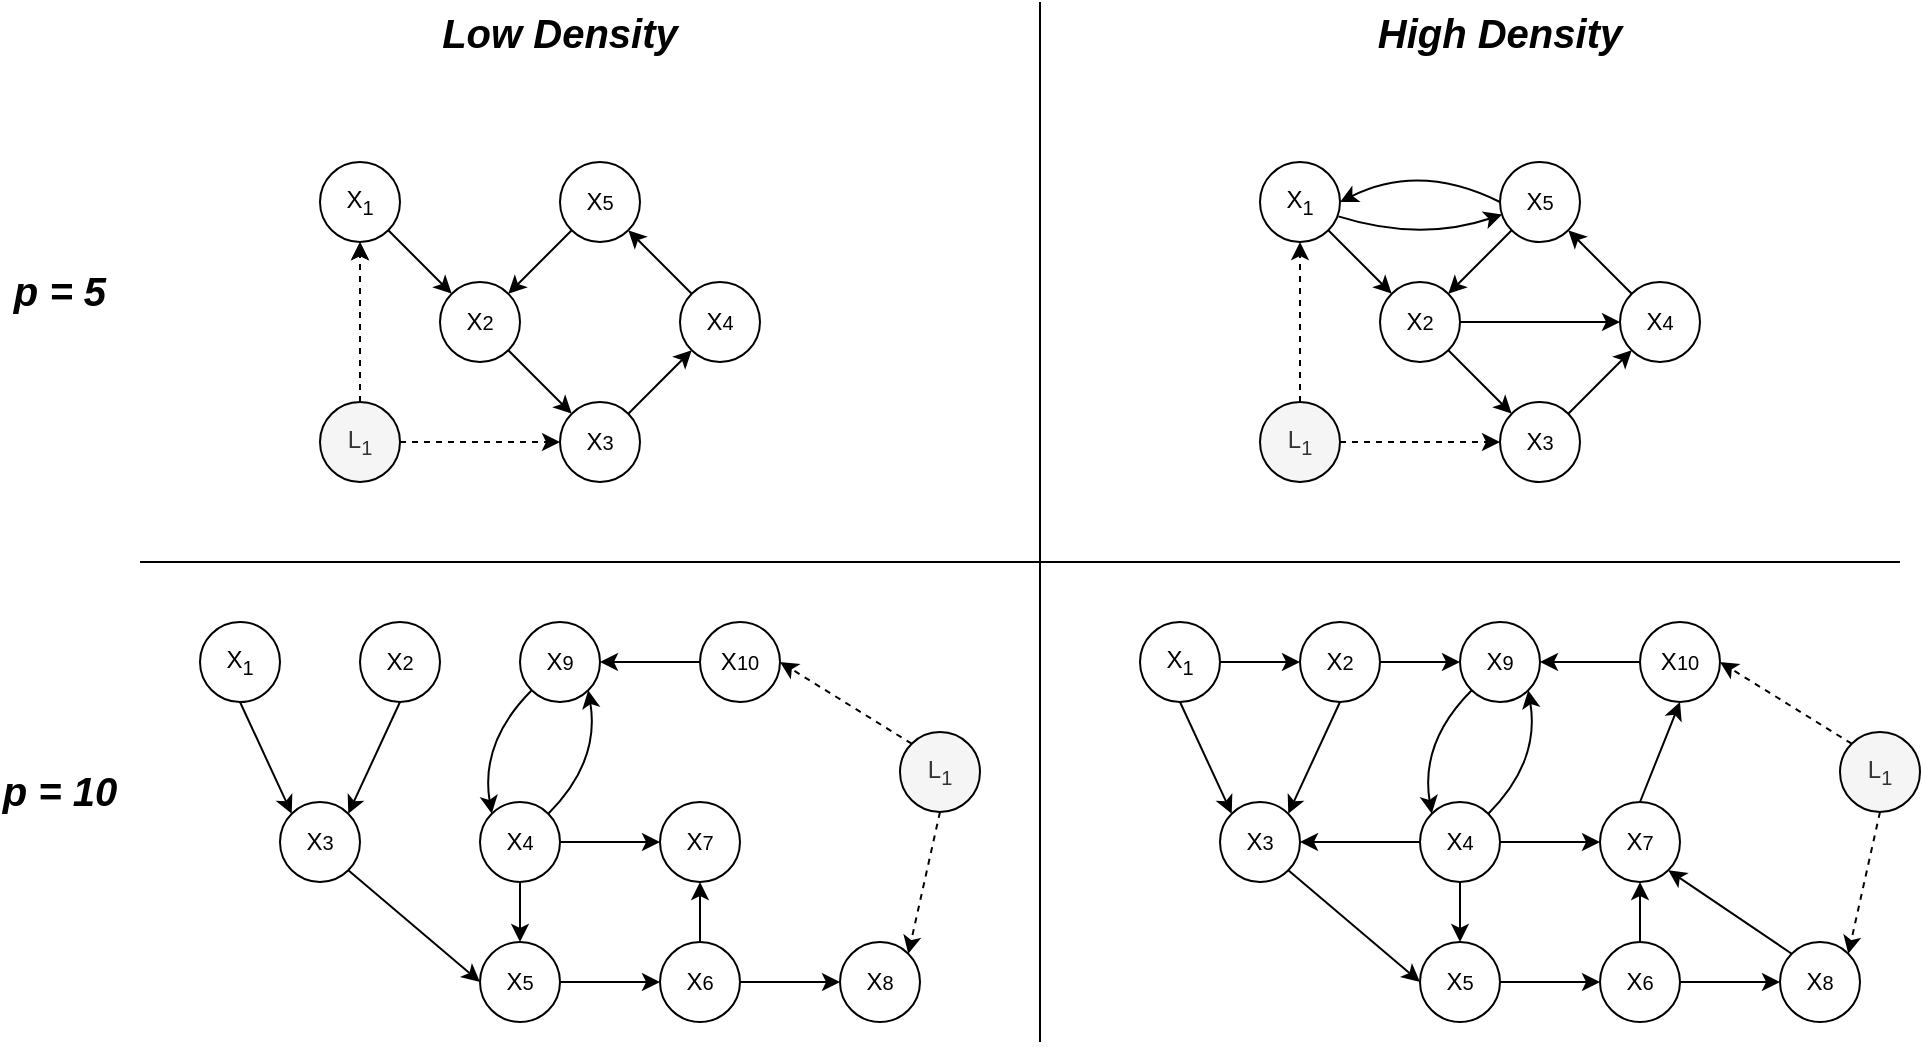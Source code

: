 <mxfile version="20.4.0" type="device"><diagram id="3B03XYDXIa48sdE2aLpk" name="Page-1"><mxGraphModel dx="1236" dy="948" grid="1" gridSize="10" guides="1" tooltips="1" connect="1" arrows="1" fold="1" page="1" pageScale="1" pageWidth="1100" pageHeight="850" math="0" shadow="0"><root><mxCell id="0"/><mxCell id="1" parent="0"/><mxCell id="6QsdKY24M87R4aIewTtU-81" value="" style="group" parent="1" vertex="1" connectable="0"><mxGeometry x="760" y="160" width="220" height="160" as="geometry"/></mxCell><mxCell id="6QsdKY24M87R4aIewTtU-19" value="X&lt;sub&gt;1&lt;/sub&gt;" style="ellipse;whiteSpace=wrap;html=1;aspect=fixed;" parent="6QsdKY24M87R4aIewTtU-81" vertex="1"><mxGeometry width="40" height="40" as="geometry"/></mxCell><mxCell id="6QsdKY24M87R4aIewTtU-20" value="X&lt;span style=&quot;font-size: 10px;&quot;&gt;5&lt;/span&gt;" style="ellipse;whiteSpace=wrap;html=1;aspect=fixed;" parent="6QsdKY24M87R4aIewTtU-81" vertex="1"><mxGeometry x="120" width="40" height="40" as="geometry"/></mxCell><mxCell id="6QsdKY24M87R4aIewTtU-21" value="X&lt;span style=&quot;font-size: 10px;&quot;&gt;2&lt;/span&gt;" style="ellipse;whiteSpace=wrap;html=1;aspect=fixed;" parent="6QsdKY24M87R4aIewTtU-81" vertex="1"><mxGeometry x="60" y="60" width="40" height="40" as="geometry"/></mxCell><mxCell id="6QsdKY24M87R4aIewTtU-22" value="X&lt;span style=&quot;font-size: 10px;&quot;&gt;4&lt;/span&gt;" style="ellipse;whiteSpace=wrap;html=1;aspect=fixed;" parent="6QsdKY24M87R4aIewTtU-81" vertex="1"><mxGeometry x="180" y="60" width="40" height="40" as="geometry"/></mxCell><mxCell id="6QsdKY24M87R4aIewTtU-23" value="X&lt;span style=&quot;font-size: 10px;&quot;&gt;3&lt;/span&gt;" style="ellipse;whiteSpace=wrap;html=1;aspect=fixed;" parent="6QsdKY24M87R4aIewTtU-81" vertex="1"><mxGeometry x="120" y="120" width="40" height="40" as="geometry"/></mxCell><mxCell id="6QsdKY24M87R4aIewTtU-24" value="" style="endArrow=classic;html=1;rounded=0;entryX=0;entryY=0;entryDx=0;entryDy=0;exitX=1;exitY=1;exitDx=0;exitDy=0;" parent="6QsdKY24M87R4aIewTtU-81" source="6QsdKY24M87R4aIewTtU-19" target="6QsdKY24M87R4aIewTtU-21" edge="1"><mxGeometry width="50" height="50" relative="1" as="geometry"><mxPoint x="80" y="40" as="sourcePoint"/><mxPoint x="130" y="-10" as="targetPoint"/></mxGeometry></mxCell><mxCell id="6QsdKY24M87R4aIewTtU-25" value="" style="endArrow=classic;html=1;rounded=0;exitX=1;exitY=0;exitDx=0;exitDy=0;entryX=0;entryY=1;entryDx=0;entryDy=0;" parent="6QsdKY24M87R4aIewTtU-81" source="6QsdKY24M87R4aIewTtU-23" target="6QsdKY24M87R4aIewTtU-22" edge="1"><mxGeometry width="50" height="50" relative="1" as="geometry"><mxPoint x="220" y="160" as="sourcePoint"/><mxPoint x="270" y="110" as="targetPoint"/></mxGeometry></mxCell><mxCell id="6QsdKY24M87R4aIewTtU-26" value="" style="endArrow=classic;html=1;rounded=0;exitX=1;exitY=1;exitDx=0;exitDy=0;" parent="6QsdKY24M87R4aIewTtU-81" source="6QsdKY24M87R4aIewTtU-21" target="6QsdKY24M87R4aIewTtU-23" edge="1"><mxGeometry width="50" height="50" relative="1" as="geometry"><mxPoint x="140" y="120" as="sourcePoint"/><mxPoint x="270" y="110" as="targetPoint"/></mxGeometry></mxCell><mxCell id="6QsdKY24M87R4aIewTtU-27" value="" style="endArrow=classic;html=1;rounded=0;exitX=0;exitY=0;exitDx=0;exitDy=0;entryX=1;entryY=1;entryDx=0;entryDy=0;" parent="6QsdKY24M87R4aIewTtU-81" source="6QsdKY24M87R4aIewTtU-22" target="6QsdKY24M87R4aIewTtU-20" edge="1"><mxGeometry width="50" height="50" relative="1" as="geometry"><mxPoint x="230" y="160" as="sourcePoint"/><mxPoint x="280" y="110" as="targetPoint"/></mxGeometry></mxCell><mxCell id="6QsdKY24M87R4aIewTtU-28" value="" style="endArrow=classic;html=1;rounded=0;exitX=0;exitY=1;exitDx=0;exitDy=0;entryX=1;entryY=0;entryDx=0;entryDy=0;" parent="6QsdKY24M87R4aIewTtU-81" source="6QsdKY24M87R4aIewTtU-20" target="6QsdKY24M87R4aIewTtU-21" edge="1"><mxGeometry width="50" height="50" relative="1" as="geometry"><mxPoint x="230" y="160" as="sourcePoint"/><mxPoint x="280" y="110" as="targetPoint"/></mxGeometry></mxCell><mxCell id="6QsdKY24M87R4aIewTtU-31" value="" style="endArrow=classic;html=1;exitX=0.979;exitY=0.68;exitDx=0;exitDy=0;entryX=0.026;entryY=0.656;entryDx=0;entryDy=0;curved=1;entryPerimeter=0;exitPerimeter=0;" parent="6QsdKY24M87R4aIewTtU-81" source="6QsdKY24M87R4aIewTtU-19" target="6QsdKY24M87R4aIewTtU-20" edge="1"><mxGeometry width="50" height="50" relative="1" as="geometry"><mxPoint x="34.142" y="24.14" as="sourcePoint"/><mxPoint x="125.858" y="24.14" as="targetPoint"/><Array as="points"><mxPoint x="80" y="39.998"/></Array></mxGeometry></mxCell><mxCell id="6QsdKY24M87R4aIewTtU-29" value="" style="endArrow=classic;html=1;exitX=0;exitY=0.5;exitDx=0;exitDy=0;entryX=1;entryY=0.5;entryDx=0;entryDy=0;curved=1;" parent="6QsdKY24M87R4aIewTtU-81" source="6QsdKY24M87R4aIewTtU-20" target="6QsdKY24M87R4aIewTtU-19" edge="1"><mxGeometry width="50" height="50" relative="1" as="geometry"><mxPoint x="-90" y="160" as="sourcePoint"/><mxPoint x="-40" y="110" as="targetPoint"/><Array as="points"><mxPoint x="80"/></Array></mxGeometry></mxCell><mxCell id="6QsdKY24M87R4aIewTtU-30" value="" style="endArrow=classic;html=1;rounded=0;entryX=0;entryY=0.5;entryDx=0;entryDy=0;exitX=1;exitY=0.5;exitDx=0;exitDy=0;" parent="6QsdKY24M87R4aIewTtU-81" source="6QsdKY24M87R4aIewTtU-21" target="6QsdKY24M87R4aIewTtU-22" edge="1"><mxGeometry width="50" height="50" relative="1" as="geometry"><mxPoint x="-90" y="160" as="sourcePoint"/><mxPoint x="-40" y="110" as="targetPoint"/></mxGeometry></mxCell><mxCell id="Hi0AFHYVOZVSWomvG_Fi-6" value="L&lt;sub&gt;1&lt;/sub&gt;" style="ellipse;whiteSpace=wrap;html=1;aspect=fixed;fillColor=#f5f5f5;fontColor=#333333;strokeColor=#000000;" vertex="1" parent="6QsdKY24M87R4aIewTtU-81"><mxGeometry y="120" width="40" height="40" as="geometry"/></mxCell><mxCell id="Hi0AFHYVOZVSWomvG_Fi-7" value="" style="endArrow=classic;html=1;rounded=0;exitX=0.5;exitY=0;exitDx=0;exitDy=0;strokeColor=#000000;dashed=1;" edge="1" parent="6QsdKY24M87R4aIewTtU-81" source="Hi0AFHYVOZVSWomvG_Fi-6"><mxGeometry width="50" height="50" relative="1" as="geometry"><mxPoint x="370" y="280" as="sourcePoint"/><mxPoint x="20" y="40" as="targetPoint"/></mxGeometry></mxCell><mxCell id="Hi0AFHYVOZVSWomvG_Fi-8" value="" style="endArrow=classic;html=1;rounded=0;exitX=1;exitY=0.5;exitDx=0;exitDy=0;strokeColor=#000000;dashed=1;" edge="1" parent="6QsdKY24M87R4aIewTtU-81" source="Hi0AFHYVOZVSWomvG_Fi-6"><mxGeometry width="50" height="50" relative="1" as="geometry"><mxPoint x="30" y="130" as="sourcePoint"/><mxPoint x="120" y="140" as="targetPoint"/></mxGeometry></mxCell><mxCell id="6QsdKY24M87R4aIewTtU-82" value="" style="group" parent="1" vertex="1" connectable="0"><mxGeometry x="700" y="390" width="360" height="200" as="geometry"/></mxCell><mxCell id="6QsdKY24M87R4aIewTtU-55" value="X&lt;sub&gt;1&lt;/sub&gt;" style="ellipse;whiteSpace=wrap;html=1;aspect=fixed;" parent="6QsdKY24M87R4aIewTtU-82" vertex="1"><mxGeometry width="40" height="40" as="geometry"/></mxCell><mxCell id="6QsdKY24M87R4aIewTtU-56" value="X&lt;span style=&quot;font-size: 10px;&quot;&gt;2&lt;/span&gt;" style="ellipse;whiteSpace=wrap;html=1;aspect=fixed;" parent="6QsdKY24M87R4aIewTtU-82" vertex="1"><mxGeometry x="80" width="40" height="40" as="geometry"/></mxCell><mxCell id="6QsdKY24M87R4aIewTtU-78" style="edgeStyle=orthogonalEdgeStyle;curved=1;orthogonalLoop=1;jettySize=auto;html=1;exitX=1;exitY=0.5;exitDx=0;exitDy=0;entryX=0;entryY=0.5;entryDx=0;entryDy=0;" parent="6QsdKY24M87R4aIewTtU-82" source="6QsdKY24M87R4aIewTtU-55" target="6QsdKY24M87R4aIewTtU-56" edge="1"><mxGeometry relative="1" as="geometry"/></mxCell><mxCell id="6QsdKY24M87R4aIewTtU-57" value="X&lt;span style=&quot;font-size: 10px;&quot;&gt;3&lt;/span&gt;" style="ellipse;whiteSpace=wrap;html=1;aspect=fixed;" parent="6QsdKY24M87R4aIewTtU-82" vertex="1"><mxGeometry x="40" y="90" width="40" height="40" as="geometry"/></mxCell><mxCell id="6QsdKY24M87R4aIewTtU-59" value="X&lt;span style=&quot;font-size: 10px;&quot;&gt;5&lt;/span&gt;" style="ellipse;whiteSpace=wrap;html=1;aspect=fixed;" parent="6QsdKY24M87R4aIewTtU-82" vertex="1"><mxGeometry x="140" y="160" width="40" height="40" as="geometry"/></mxCell><mxCell id="6QsdKY24M87R4aIewTtU-60" style="edgeStyle=orthogonalEdgeStyle;rounded=0;orthogonalLoop=1;jettySize=auto;html=1;exitX=0.5;exitY=1;exitDx=0;exitDy=0;entryX=0.5;entryY=0;entryDx=0;entryDy=0;" parent="6QsdKY24M87R4aIewTtU-82" source="6QsdKY24M87R4aIewTtU-61" target="6QsdKY24M87R4aIewTtU-59" edge="1"><mxGeometry relative="1" as="geometry"/></mxCell><mxCell id="6QsdKY24M87R4aIewTtU-79" style="edgeStyle=orthogonalEdgeStyle;curved=1;orthogonalLoop=1;jettySize=auto;html=1;exitX=0;exitY=0.5;exitDx=0;exitDy=0;entryX=1;entryY=0.5;entryDx=0;entryDy=0;" parent="6QsdKY24M87R4aIewTtU-82" source="6QsdKY24M87R4aIewTtU-61" target="6QsdKY24M87R4aIewTtU-57" edge="1"><mxGeometry relative="1" as="geometry"/></mxCell><mxCell id="6QsdKY24M87R4aIewTtU-61" value="X&lt;span style=&quot;font-size: 10px;&quot;&gt;4&lt;/span&gt;" style="ellipse;whiteSpace=wrap;html=1;aspect=fixed;" parent="6QsdKY24M87R4aIewTtU-82" vertex="1"><mxGeometry x="140" y="90" width="40" height="40" as="geometry"/></mxCell><mxCell id="6QsdKY24M87R4aIewTtU-64" value="X&lt;span style=&quot;font-size: 10px;&quot;&gt;6&lt;/span&gt;" style="ellipse;whiteSpace=wrap;html=1;aspect=fixed;" parent="6QsdKY24M87R4aIewTtU-82" vertex="1"><mxGeometry x="230" y="160" width="40" height="40" as="geometry"/></mxCell><mxCell id="6QsdKY24M87R4aIewTtU-58" style="edgeStyle=orthogonalEdgeStyle;rounded=0;orthogonalLoop=1;jettySize=auto;html=1;exitX=1;exitY=0.5;exitDx=0;exitDy=0;entryX=0;entryY=0.5;entryDx=0;entryDy=0;" parent="6QsdKY24M87R4aIewTtU-82" source="6QsdKY24M87R4aIewTtU-59" target="6QsdKY24M87R4aIewTtU-64" edge="1"><mxGeometry relative="1" as="geometry"/></mxCell><mxCell id="6QsdKY24M87R4aIewTtU-65" value="X&lt;span style=&quot;font-size: 10px;&quot;&gt;7&lt;/span&gt;" style="ellipse;whiteSpace=wrap;html=1;aspect=fixed;" parent="6QsdKY24M87R4aIewTtU-82" vertex="1"><mxGeometry x="230" y="90" width="40" height="40" as="geometry"/></mxCell><mxCell id="6QsdKY24M87R4aIewTtU-66" value="X&lt;span style=&quot;font-size: 10px;&quot;&gt;9&lt;/span&gt;" style="ellipse;whiteSpace=wrap;html=1;aspect=fixed;" parent="6QsdKY24M87R4aIewTtU-82" vertex="1"><mxGeometry x="160" width="40" height="40" as="geometry"/></mxCell><mxCell id="6QsdKY24M87R4aIewTtU-67" style="edgeStyle=orthogonalEdgeStyle;rounded=0;orthogonalLoop=1;jettySize=auto;html=1;exitX=0;exitY=0.5;exitDx=0;exitDy=0;entryX=1;entryY=0.5;entryDx=0;entryDy=0;" parent="6QsdKY24M87R4aIewTtU-82" source="6QsdKY24M87R4aIewTtU-68" target="6QsdKY24M87R4aIewTtU-66" edge="1"><mxGeometry relative="1" as="geometry"/></mxCell><mxCell id="6QsdKY24M87R4aIewTtU-68" value="X&lt;span style=&quot;font-size: 10px;&quot;&gt;10&lt;/span&gt;" style="ellipse;whiteSpace=wrap;html=1;aspect=fixed;" parent="6QsdKY24M87R4aIewTtU-82" vertex="1"><mxGeometry x="250" width="40" height="40" as="geometry"/></mxCell><mxCell id="6QsdKY24M87R4aIewTtU-69" value="X&lt;span style=&quot;font-size: 10px;&quot;&gt;8&lt;/span&gt;" style="ellipse;whiteSpace=wrap;html=1;aspect=fixed;" parent="6QsdKY24M87R4aIewTtU-82" vertex="1"><mxGeometry x="320" y="160" width="40" height="40" as="geometry"/></mxCell><mxCell id="6QsdKY24M87R4aIewTtU-70" value="" style="endArrow=classic;html=1;rounded=0;exitX=0.5;exitY=1;exitDx=0;exitDy=0;entryX=0;entryY=0;entryDx=0;entryDy=0;" parent="6QsdKY24M87R4aIewTtU-82" source="6QsdKY24M87R4aIewTtU-55" target="6QsdKY24M87R4aIewTtU-57" edge="1"><mxGeometry width="50" height="50" relative="1" as="geometry"><mxPoint x="260" y="30" as="sourcePoint"/><mxPoint x="310" y="-20" as="targetPoint"/></mxGeometry></mxCell><mxCell id="6QsdKY24M87R4aIewTtU-62" style="edgeStyle=orthogonalEdgeStyle;rounded=0;orthogonalLoop=1;jettySize=auto;html=1;exitX=0.5;exitY=0;exitDx=0;exitDy=0;entryX=0.5;entryY=1;entryDx=0;entryDy=0;" parent="6QsdKY24M87R4aIewTtU-82" source="6QsdKY24M87R4aIewTtU-64" target="6QsdKY24M87R4aIewTtU-65" edge="1"><mxGeometry relative="1" as="geometry"/></mxCell><mxCell id="6QsdKY24M87R4aIewTtU-71" value="" style="endArrow=classic;html=1;rounded=0;exitX=0.5;exitY=1;exitDx=0;exitDy=0;entryX=1;entryY=0;entryDx=0;entryDy=0;" parent="6QsdKY24M87R4aIewTtU-82" source="6QsdKY24M87R4aIewTtU-56" target="6QsdKY24M87R4aIewTtU-57" edge="1"><mxGeometry width="50" height="50" relative="1" as="geometry"><mxPoint x="260" y="30" as="sourcePoint"/><mxPoint x="310" y="-20" as="targetPoint"/></mxGeometry></mxCell><mxCell id="6QsdKY24M87R4aIewTtU-72" value="" style="endArrow=classic;html=1;rounded=0;exitX=1;exitY=0.5;exitDx=0;exitDy=0;entryX=0;entryY=0.5;entryDx=0;entryDy=0;" parent="6QsdKY24M87R4aIewTtU-82" source="6QsdKY24M87R4aIewTtU-61" target="6QsdKY24M87R4aIewTtU-65" edge="1"><mxGeometry width="50" height="50" relative="1" as="geometry"><mxPoint x="220" y="30" as="sourcePoint"/><mxPoint x="270" y="-20" as="targetPoint"/></mxGeometry></mxCell><mxCell id="6QsdKY24M87R4aIewTtU-73" value="" style="endArrow=classic;html=1;rounded=0;exitX=1;exitY=1;exitDx=0;exitDy=0;entryX=0;entryY=0.5;entryDx=0;entryDy=0;" parent="6QsdKY24M87R4aIewTtU-82" source="6QsdKY24M87R4aIewTtU-57" target="6QsdKY24M87R4aIewTtU-59" edge="1"><mxGeometry width="50" height="50" relative="1" as="geometry"><mxPoint x="220" y="30" as="sourcePoint"/><mxPoint x="270" y="-20" as="targetPoint"/></mxGeometry></mxCell><mxCell id="6QsdKY24M87R4aIewTtU-80" style="edgeStyle=orthogonalEdgeStyle;curved=1;orthogonalLoop=1;jettySize=auto;html=1;entryX=0;entryY=0.5;entryDx=0;entryDy=0;" parent="6QsdKY24M87R4aIewTtU-82" source="6QsdKY24M87R4aIewTtU-56" target="6QsdKY24M87R4aIewTtU-66" edge="1"><mxGeometry relative="1" as="geometry"/></mxCell><mxCell id="6QsdKY24M87R4aIewTtU-74" value="" style="endArrow=classic;html=1;curved=1;exitX=0;exitY=1;exitDx=0;exitDy=0;entryX=0;entryY=0;entryDx=0;entryDy=0;" parent="6QsdKY24M87R4aIewTtU-82" source="6QsdKY24M87R4aIewTtU-66" target="6QsdKY24M87R4aIewTtU-61" edge="1"><mxGeometry width="50" height="50" relative="1" as="geometry"><mxPoint x="220" y="30" as="sourcePoint"/><mxPoint x="270" y="-20" as="targetPoint"/><Array as="points"><mxPoint x="140" y="60"/></Array></mxGeometry></mxCell><mxCell id="6QsdKY24M87R4aIewTtU-75" value="" style="endArrow=classic;html=1;curved=1;exitX=1;exitY=0;exitDx=0;exitDy=0;entryX=1;entryY=1;entryDx=0;entryDy=0;" parent="6QsdKY24M87R4aIewTtU-82" source="6QsdKY24M87R4aIewTtU-61" target="6QsdKY24M87R4aIewTtU-66" edge="1"><mxGeometry width="50" height="50" relative="1" as="geometry"><mxPoint x="220" y="30" as="sourcePoint"/><mxPoint x="270" y="-20" as="targetPoint"/><Array as="points"><mxPoint x="200" y="70"/></Array></mxGeometry></mxCell><mxCell id="6QsdKY24M87R4aIewTtU-76" value="" style="endArrow=classic;html=1;curved=1;exitX=0;exitY=0;exitDx=0;exitDy=0;entryX=1;entryY=1;entryDx=0;entryDy=0;" parent="6QsdKY24M87R4aIewTtU-82" source="6QsdKY24M87R4aIewTtU-69" target="6QsdKY24M87R4aIewTtU-65" edge="1"><mxGeometry width="50" height="50" relative="1" as="geometry"><mxPoint x="-70" y="40" as="sourcePoint"/><mxPoint x="-20" y="-10" as="targetPoint"/></mxGeometry></mxCell><mxCell id="6QsdKY24M87R4aIewTtU-63" style="edgeStyle=orthogonalEdgeStyle;rounded=0;orthogonalLoop=1;jettySize=auto;html=1;exitX=1;exitY=0.5;exitDx=0;exitDy=0;entryX=0;entryY=0.5;entryDx=0;entryDy=0;" parent="6QsdKY24M87R4aIewTtU-82" source="6QsdKY24M87R4aIewTtU-64" target="6QsdKY24M87R4aIewTtU-69" edge="1"><mxGeometry relative="1" as="geometry"/></mxCell><mxCell id="6QsdKY24M87R4aIewTtU-77" value="" style="endArrow=classic;html=1;curved=1;exitX=0.5;exitY=0;exitDx=0;exitDy=0;entryX=0.5;entryY=1;entryDx=0;entryDy=0;" parent="6QsdKY24M87R4aIewTtU-82" source="6QsdKY24M87R4aIewTtU-65" target="6QsdKY24M87R4aIewTtU-68" edge="1"><mxGeometry width="50" height="50" relative="1" as="geometry"><mxPoint x="-70" y="40" as="sourcePoint"/><mxPoint x="-20" y="-10" as="targetPoint"/></mxGeometry></mxCell><mxCell id="6QsdKY24M87R4aIewTtU-83" value="" style="group" parent="1" vertex="1" connectable="0"><mxGeometry x="230" y="390" width="360" height="200" as="geometry"/></mxCell><mxCell id="6QsdKY24M87R4aIewTtU-32" value="X&lt;sub&gt;1&lt;/sub&gt;" style="ellipse;whiteSpace=wrap;html=1;aspect=fixed;" parent="6QsdKY24M87R4aIewTtU-83" vertex="1"><mxGeometry width="40" height="40" as="geometry"/></mxCell><mxCell id="6QsdKY24M87R4aIewTtU-33" value="X&lt;span style=&quot;font-size: 10px;&quot;&gt;2&lt;/span&gt;" style="ellipse;whiteSpace=wrap;html=1;aspect=fixed;" parent="6QsdKY24M87R4aIewTtU-83" vertex="1"><mxGeometry x="80" width="40" height="40" as="geometry"/></mxCell><mxCell id="6QsdKY24M87R4aIewTtU-34" value="X&lt;span style=&quot;font-size: 10px;&quot;&gt;3&lt;/span&gt;" style="ellipse;whiteSpace=wrap;html=1;aspect=fixed;" parent="6QsdKY24M87R4aIewTtU-83" vertex="1"><mxGeometry x="40" y="90" width="40" height="40" as="geometry"/></mxCell><mxCell id="6QsdKY24M87R4aIewTtU-35" value="X&lt;span style=&quot;font-size: 10px;&quot;&gt;5&lt;/span&gt;" style="ellipse;whiteSpace=wrap;html=1;aspect=fixed;" parent="6QsdKY24M87R4aIewTtU-83" vertex="1"><mxGeometry x="140" y="160" width="40" height="40" as="geometry"/></mxCell><mxCell id="6QsdKY24M87R4aIewTtU-46" style="edgeStyle=orthogonalEdgeStyle;rounded=0;orthogonalLoop=1;jettySize=auto;html=1;exitX=0.5;exitY=1;exitDx=0;exitDy=0;entryX=0.5;entryY=0;entryDx=0;entryDy=0;" parent="6QsdKY24M87R4aIewTtU-83" source="6QsdKY24M87R4aIewTtU-36" target="6QsdKY24M87R4aIewTtU-35" edge="1"><mxGeometry relative="1" as="geometry"/></mxCell><mxCell id="6QsdKY24M87R4aIewTtU-36" value="X&lt;span style=&quot;font-size: 10px;&quot;&gt;4&lt;/span&gt;" style="ellipse;whiteSpace=wrap;html=1;aspect=fixed;" parent="6QsdKY24M87R4aIewTtU-83" vertex="1"><mxGeometry x="140" y="90" width="40" height="40" as="geometry"/></mxCell><mxCell id="6QsdKY24M87R4aIewTtU-37" value="X&lt;span style=&quot;font-size: 10px;&quot;&gt;6&lt;/span&gt;" style="ellipse;whiteSpace=wrap;html=1;aspect=fixed;" parent="6QsdKY24M87R4aIewTtU-83" vertex="1"><mxGeometry x="230" y="160" width="40" height="40" as="geometry"/></mxCell><mxCell id="6QsdKY24M87R4aIewTtU-38" value="X&lt;span style=&quot;font-size: 10px;&quot;&gt;7&lt;/span&gt;" style="ellipse;whiteSpace=wrap;html=1;aspect=fixed;" parent="6QsdKY24M87R4aIewTtU-83" vertex="1"><mxGeometry x="230" y="90" width="40" height="40" as="geometry"/></mxCell><mxCell id="6QsdKY24M87R4aIewTtU-39" value="X&lt;span style=&quot;font-size: 10px;&quot;&gt;9&lt;/span&gt;" style="ellipse;whiteSpace=wrap;html=1;aspect=fixed;" parent="6QsdKY24M87R4aIewTtU-83" vertex="1"><mxGeometry x="160" width="40" height="40" as="geometry"/></mxCell><mxCell id="6QsdKY24M87R4aIewTtU-52" style="edgeStyle=orthogonalEdgeStyle;rounded=0;orthogonalLoop=1;jettySize=auto;html=1;exitX=0;exitY=0.5;exitDx=0;exitDy=0;entryX=1;entryY=0.5;entryDx=0;entryDy=0;" parent="6QsdKY24M87R4aIewTtU-83" source="6QsdKY24M87R4aIewTtU-40" target="6QsdKY24M87R4aIewTtU-39" edge="1"><mxGeometry relative="1" as="geometry"/></mxCell><mxCell id="6QsdKY24M87R4aIewTtU-40" value="X&lt;span style=&quot;font-size: 10px;&quot;&gt;10&lt;/span&gt;" style="ellipse;whiteSpace=wrap;html=1;aspect=fixed;" parent="6QsdKY24M87R4aIewTtU-83" vertex="1"><mxGeometry x="250" width="40" height="40" as="geometry"/></mxCell><mxCell id="6QsdKY24M87R4aIewTtU-41" value="X&lt;span style=&quot;font-size: 10px;&quot;&gt;8&lt;/span&gt;" style="ellipse;whiteSpace=wrap;html=1;aspect=fixed;" parent="6QsdKY24M87R4aIewTtU-83" vertex="1"><mxGeometry x="320" y="160" width="40" height="40" as="geometry"/></mxCell><mxCell id="6QsdKY24M87R4aIewTtU-47" style="edgeStyle=orthogonalEdgeStyle;rounded=0;orthogonalLoop=1;jettySize=auto;html=1;exitX=1;exitY=0.5;exitDx=0;exitDy=0;entryX=0;entryY=0.5;entryDx=0;entryDy=0;" parent="6QsdKY24M87R4aIewTtU-83" source="6QsdKY24M87R4aIewTtU-35" target="6QsdKY24M87R4aIewTtU-37" edge="1"><mxGeometry relative="1" as="geometry"/></mxCell><mxCell id="6QsdKY24M87R4aIewTtU-43" value="" style="endArrow=classic;html=1;rounded=0;exitX=0.5;exitY=1;exitDx=0;exitDy=0;entryX=0;entryY=0;entryDx=0;entryDy=0;" parent="6QsdKY24M87R4aIewTtU-83" source="6QsdKY24M87R4aIewTtU-32" target="6QsdKY24M87R4aIewTtU-34" edge="1"><mxGeometry width="50" height="50" relative="1" as="geometry"><mxPoint x="260" y="30" as="sourcePoint"/><mxPoint x="310" y="-20" as="targetPoint"/></mxGeometry></mxCell><mxCell id="6QsdKY24M87R4aIewTtU-44" value="" style="endArrow=classic;html=1;rounded=0;exitX=0.5;exitY=1;exitDx=0;exitDy=0;entryX=1;entryY=0;entryDx=0;entryDy=0;" parent="6QsdKY24M87R4aIewTtU-83" source="6QsdKY24M87R4aIewTtU-33" target="6QsdKY24M87R4aIewTtU-34" edge="1"><mxGeometry width="50" height="50" relative="1" as="geometry"><mxPoint x="260" y="30" as="sourcePoint"/><mxPoint x="310" y="-20" as="targetPoint"/></mxGeometry></mxCell><mxCell id="6QsdKY24M87R4aIewTtU-48" style="edgeStyle=orthogonalEdgeStyle;rounded=0;orthogonalLoop=1;jettySize=auto;html=1;exitX=0.5;exitY=0;exitDx=0;exitDy=0;entryX=0.5;entryY=1;entryDx=0;entryDy=0;" parent="6QsdKY24M87R4aIewTtU-83" source="6QsdKY24M87R4aIewTtU-37" target="6QsdKY24M87R4aIewTtU-38" edge="1"><mxGeometry relative="1" as="geometry"/></mxCell><mxCell id="6QsdKY24M87R4aIewTtU-45" value="" style="endArrow=classic;html=1;rounded=0;exitX=1;exitY=0.5;exitDx=0;exitDy=0;entryX=0;entryY=0.5;entryDx=0;entryDy=0;" parent="6QsdKY24M87R4aIewTtU-83" source="6QsdKY24M87R4aIewTtU-36" target="6QsdKY24M87R4aIewTtU-38" edge="1"><mxGeometry width="50" height="50" relative="1" as="geometry"><mxPoint x="220" y="30" as="sourcePoint"/><mxPoint x="270" y="-20" as="targetPoint"/></mxGeometry></mxCell><mxCell id="6QsdKY24M87R4aIewTtU-50" value="" style="endArrow=classic;html=1;rounded=0;exitX=1;exitY=1;exitDx=0;exitDy=0;entryX=0;entryY=0.5;entryDx=0;entryDy=0;" parent="6QsdKY24M87R4aIewTtU-83" source="6QsdKY24M87R4aIewTtU-34" target="6QsdKY24M87R4aIewTtU-35" edge="1"><mxGeometry width="50" height="50" relative="1" as="geometry"><mxPoint x="220" y="30" as="sourcePoint"/><mxPoint x="270" y="-20" as="targetPoint"/></mxGeometry></mxCell><mxCell id="6QsdKY24M87R4aIewTtU-53" value="" style="endArrow=classic;html=1;curved=1;exitX=0;exitY=1;exitDx=0;exitDy=0;entryX=0;entryY=0;entryDx=0;entryDy=0;" parent="6QsdKY24M87R4aIewTtU-83" source="6QsdKY24M87R4aIewTtU-39" target="6QsdKY24M87R4aIewTtU-36" edge="1"><mxGeometry width="50" height="50" relative="1" as="geometry"><mxPoint x="220" y="30" as="sourcePoint"/><mxPoint x="270" y="-20" as="targetPoint"/><Array as="points"><mxPoint x="140" y="60"/></Array></mxGeometry></mxCell><mxCell id="6QsdKY24M87R4aIewTtU-51" style="edgeStyle=orthogonalEdgeStyle;rounded=0;orthogonalLoop=1;jettySize=auto;html=1;exitX=1;exitY=0.5;exitDx=0;exitDy=0;entryX=0;entryY=0.5;entryDx=0;entryDy=0;" parent="6QsdKY24M87R4aIewTtU-83" source="6QsdKY24M87R4aIewTtU-37" target="6QsdKY24M87R4aIewTtU-41" edge="1"><mxGeometry relative="1" as="geometry"/></mxCell><mxCell id="6QsdKY24M87R4aIewTtU-54" value="" style="endArrow=classic;html=1;curved=1;exitX=1;exitY=0;exitDx=0;exitDy=0;entryX=1;entryY=1;entryDx=0;entryDy=0;" parent="6QsdKY24M87R4aIewTtU-83" source="6QsdKY24M87R4aIewTtU-36" target="6QsdKY24M87R4aIewTtU-39" edge="1"><mxGeometry width="50" height="50" relative="1" as="geometry"><mxPoint x="220" y="30" as="sourcePoint"/><mxPoint x="270" y="-20" as="targetPoint"/><Array as="points"><mxPoint x="200" y="70"/></Array></mxGeometry></mxCell><mxCell id="6QsdKY24M87R4aIewTtU-84" value="" style="group" parent="1" vertex="1" connectable="0"><mxGeometry x="290" y="160" width="220" height="170" as="geometry"/></mxCell><mxCell id="6QsdKY24M87R4aIewTtU-2" value="X&lt;sub&gt;1&lt;/sub&gt;" style="ellipse;whiteSpace=wrap;html=1;aspect=fixed;" parent="6QsdKY24M87R4aIewTtU-84" vertex="1"><mxGeometry width="40" height="40" as="geometry"/></mxCell><mxCell id="6QsdKY24M87R4aIewTtU-6" value="X&lt;span style=&quot;font-size: 10px;&quot;&gt;5&lt;/span&gt;" style="ellipse;whiteSpace=wrap;html=1;aspect=fixed;" parent="6QsdKY24M87R4aIewTtU-84" vertex="1"><mxGeometry x="120" width="40" height="40" as="geometry"/></mxCell><mxCell id="6QsdKY24M87R4aIewTtU-7" value="X&lt;span style=&quot;font-size: 10px;&quot;&gt;2&lt;/span&gt;" style="ellipse;whiteSpace=wrap;html=1;aspect=fixed;" parent="6QsdKY24M87R4aIewTtU-84" vertex="1"><mxGeometry x="60" y="60" width="40" height="40" as="geometry"/></mxCell><mxCell id="6QsdKY24M87R4aIewTtU-8" value="X&lt;span style=&quot;font-size: 10px;&quot;&gt;4&lt;/span&gt;" style="ellipse;whiteSpace=wrap;html=1;aspect=fixed;" parent="6QsdKY24M87R4aIewTtU-84" vertex="1"><mxGeometry x="180" y="60" width="40" height="40" as="geometry"/></mxCell><mxCell id="6QsdKY24M87R4aIewTtU-9" value="X&lt;span style=&quot;font-size: 10px;&quot;&gt;3&lt;/span&gt;" style="ellipse;whiteSpace=wrap;html=1;aspect=fixed;" parent="6QsdKY24M87R4aIewTtU-84" vertex="1"><mxGeometry x="120" y="120" width="40" height="40" as="geometry"/></mxCell><mxCell id="6QsdKY24M87R4aIewTtU-12" value="" style="endArrow=classic;html=1;rounded=0;entryX=0;entryY=0;entryDx=0;entryDy=0;exitX=1;exitY=1;exitDx=0;exitDy=0;" parent="6QsdKY24M87R4aIewTtU-84" source="6QsdKY24M87R4aIewTtU-2" target="6QsdKY24M87R4aIewTtU-7" edge="1"><mxGeometry width="50" height="50" relative="1" as="geometry"><mxPoint x="80" y="40" as="sourcePoint"/><mxPoint x="130" y="-10" as="targetPoint"/></mxGeometry></mxCell><mxCell id="6QsdKY24M87R4aIewTtU-15" value="" style="endArrow=classic;html=1;rounded=0;exitX=1;exitY=0;exitDx=0;exitDy=0;entryX=0;entryY=1;entryDx=0;entryDy=0;" parent="6QsdKY24M87R4aIewTtU-84" source="6QsdKY24M87R4aIewTtU-9" target="6QsdKY24M87R4aIewTtU-8" edge="1"><mxGeometry width="50" height="50" relative="1" as="geometry"><mxPoint x="220" y="160" as="sourcePoint"/><mxPoint x="270" y="110" as="targetPoint"/></mxGeometry></mxCell><mxCell id="6QsdKY24M87R4aIewTtU-16" value="" style="endArrow=classic;html=1;rounded=0;exitX=1;exitY=1;exitDx=0;exitDy=0;" parent="6QsdKY24M87R4aIewTtU-84" source="6QsdKY24M87R4aIewTtU-7" target="6QsdKY24M87R4aIewTtU-9" edge="1"><mxGeometry width="50" height="50" relative="1" as="geometry"><mxPoint x="140" y="120" as="sourcePoint"/><mxPoint x="270" y="110" as="targetPoint"/></mxGeometry></mxCell><mxCell id="6QsdKY24M87R4aIewTtU-17" value="" style="endArrow=classic;html=1;rounded=0;exitX=0;exitY=0;exitDx=0;exitDy=0;entryX=1;entryY=1;entryDx=0;entryDy=0;" parent="6QsdKY24M87R4aIewTtU-84" source="6QsdKY24M87R4aIewTtU-8" target="6QsdKY24M87R4aIewTtU-6" edge="1"><mxGeometry width="50" height="50" relative="1" as="geometry"><mxPoint x="230" y="160" as="sourcePoint"/><mxPoint x="280" y="110" as="targetPoint"/></mxGeometry></mxCell><mxCell id="6QsdKY24M87R4aIewTtU-18" value="" style="endArrow=classic;html=1;rounded=0;exitX=0;exitY=1;exitDx=0;exitDy=0;entryX=1;entryY=0;entryDx=0;entryDy=0;" parent="6QsdKY24M87R4aIewTtU-84" source="6QsdKY24M87R4aIewTtU-6" target="6QsdKY24M87R4aIewTtU-7" edge="1"><mxGeometry width="50" height="50" relative="1" as="geometry"><mxPoint x="230" y="160" as="sourcePoint"/><mxPoint x="280" y="110" as="targetPoint"/></mxGeometry></mxCell><mxCell id="6QsdKY24M87R4aIewTtU-85" value="" style="endArrow=none;html=1;curved=1;" parent="1" edge="1"><mxGeometry width="50" height="50" relative="1" as="geometry"><mxPoint x="650" y="600" as="sourcePoint"/><mxPoint x="650" y="80" as="targetPoint"/></mxGeometry></mxCell><mxCell id="6QsdKY24M87R4aIewTtU-86" value="" style="endArrow=none;html=1;curved=1;" parent="1" edge="1"><mxGeometry width="50" height="50" relative="1" as="geometry"><mxPoint x="200" y="360" as="sourcePoint"/><mxPoint x="1080" y="360" as="targetPoint"/></mxGeometry></mxCell><mxCell id="6QsdKY24M87R4aIewTtU-87" value="&lt;b&gt;&lt;font style=&quot;font-size: 20px;&quot;&gt;&lt;i&gt;Low Density&lt;/i&gt;&lt;/font&gt;&lt;/b&gt;" style="text;html=1;strokeColor=none;fillColor=none;align=center;verticalAlign=middle;whiteSpace=wrap;rounded=0;" parent="1" vertex="1"><mxGeometry x="330" y="80" width="160" height="30" as="geometry"/></mxCell><mxCell id="6QsdKY24M87R4aIewTtU-88" value="&lt;b&gt;&lt;font style=&quot;font-size: 20px;&quot;&gt;&lt;i&gt;High Density&lt;/i&gt;&lt;/font&gt;&lt;/b&gt;" style="text;html=1;strokeColor=none;fillColor=none;align=center;verticalAlign=middle;whiteSpace=wrap;rounded=0;" parent="1" vertex="1"><mxGeometry x="800" y="80" width="160" height="30" as="geometry"/></mxCell><mxCell id="6QsdKY24M87R4aIewTtU-89" value="&lt;b&gt;&lt;font style=&quot;font-size: 20px;&quot;&gt;&lt;i&gt;p = 5&lt;/i&gt;&lt;/font&gt;&lt;/b&gt;" style="text;html=1;strokeColor=none;fillColor=none;align=center;verticalAlign=middle;whiteSpace=wrap;rounded=0;fontSize=17;" parent="1" vertex="1"><mxGeometry x="130" y="210" width="60" height="30" as="geometry"/></mxCell><mxCell id="6QsdKY24M87R4aIewTtU-93" value="&lt;b&gt;&lt;font style=&quot;font-size: 20px;&quot;&gt;&lt;i&gt;p = 10&lt;/i&gt;&lt;/font&gt;&lt;/b&gt;" style="text;html=1;strokeColor=none;fillColor=none;align=center;verticalAlign=middle;whiteSpace=wrap;rounded=0;fontSize=17;" parent="1" vertex="1"><mxGeometry x="130" y="460" width="60" height="30" as="geometry"/></mxCell><mxCell id="Hi0AFHYVOZVSWomvG_Fi-5" value="" style="edgeStyle=orthogonalEdgeStyle;rounded=0;orthogonalLoop=1;jettySize=auto;html=1;dashed=1;strokeColor=#000000;" edge="1" parent="1" source="Hi0AFHYVOZVSWomvG_Fi-1"><mxGeometry relative="1" as="geometry"><mxPoint x="310" y="200" as="targetPoint"/></mxGeometry></mxCell><mxCell id="Hi0AFHYVOZVSWomvG_Fi-1" value="L&lt;sub&gt;1&lt;/sub&gt;" style="ellipse;whiteSpace=wrap;html=1;aspect=fixed;fillColor=#f5f5f5;fontColor=#333333;strokeColor=#000000;" vertex="1" parent="1"><mxGeometry x="290" y="280" width="40" height="40" as="geometry"/></mxCell><mxCell id="Hi0AFHYVOZVSWomvG_Fi-2" value="" style="endArrow=classic;html=1;rounded=0;exitX=0.5;exitY=0;exitDx=0;exitDy=0;strokeColor=#000000;dashed=1;" edge="1" parent="1" source="Hi0AFHYVOZVSWomvG_Fi-1"><mxGeometry width="50" height="50" relative="1" as="geometry"><mxPoint x="660" y="440" as="sourcePoint"/><mxPoint x="310" y="200" as="targetPoint"/></mxGeometry></mxCell><mxCell id="Hi0AFHYVOZVSWomvG_Fi-3" value="" style="endArrow=classic;html=1;rounded=0;exitX=1;exitY=0.5;exitDx=0;exitDy=0;strokeColor=#000000;dashed=1;" edge="1" parent="1" source="Hi0AFHYVOZVSWomvG_Fi-1"><mxGeometry width="50" height="50" relative="1" as="geometry"><mxPoint x="320" y="290" as="sourcePoint"/><mxPoint x="410" y="300" as="targetPoint"/></mxGeometry></mxCell><mxCell id="Hi0AFHYVOZVSWomvG_Fi-9" value="L&lt;sub&gt;1&lt;/sub&gt;" style="ellipse;whiteSpace=wrap;html=1;aspect=fixed;fillColor=#f5f5f5;fontColor=#333333;strokeColor=#000000;" vertex="1" parent="1"><mxGeometry x="580" y="445" width="40" height="40" as="geometry"/></mxCell><mxCell id="Hi0AFHYVOZVSWomvG_Fi-10" value="" style="endArrow=classic;html=1;rounded=0;exitX=0;exitY=0;exitDx=0;exitDy=0;strokeColor=#000000;dashed=1;" edge="1" parent="1" source="Hi0AFHYVOZVSWomvG_Fi-9"><mxGeometry width="50" height="50" relative="1" as="geometry"><mxPoint x="950" y="605" as="sourcePoint"/><mxPoint x="520" y="410" as="targetPoint"/></mxGeometry></mxCell><mxCell id="Hi0AFHYVOZVSWomvG_Fi-11" value="" style="endArrow=classic;html=1;rounded=0;exitX=0.5;exitY=1;exitDx=0;exitDy=0;strokeColor=#000000;dashed=1;entryX=1;entryY=0;entryDx=0;entryDy=0;" edge="1" parent="1" source="Hi0AFHYVOZVSWomvG_Fi-9" target="6QsdKY24M87R4aIewTtU-41"><mxGeometry width="50" height="50" relative="1" as="geometry"><mxPoint x="610" y="455" as="sourcePoint"/><mxPoint x="700" y="465" as="targetPoint"/></mxGeometry></mxCell><mxCell id="Hi0AFHYVOZVSWomvG_Fi-12" value="L&lt;sub&gt;1&lt;/sub&gt;" style="ellipse;whiteSpace=wrap;html=1;aspect=fixed;fillColor=#f5f5f5;fontColor=#333333;strokeColor=#000000;" vertex="1" parent="1"><mxGeometry x="1050" y="445" width="40" height="40" as="geometry"/></mxCell><mxCell id="Hi0AFHYVOZVSWomvG_Fi-13" value="" style="endArrow=classic;html=1;rounded=0;exitX=0;exitY=0;exitDx=0;exitDy=0;strokeColor=#000000;dashed=1;" edge="1" parent="1" source="Hi0AFHYVOZVSWomvG_Fi-12"><mxGeometry width="50" height="50" relative="1" as="geometry"><mxPoint x="1420" y="605" as="sourcePoint"/><mxPoint x="990" y="410" as="targetPoint"/></mxGeometry></mxCell><mxCell id="Hi0AFHYVOZVSWomvG_Fi-14" value="" style="endArrow=classic;html=1;rounded=0;exitX=0.5;exitY=1;exitDx=0;exitDy=0;strokeColor=#000000;dashed=1;entryX=1;entryY=0;entryDx=0;entryDy=0;" edge="1" parent="1" source="Hi0AFHYVOZVSWomvG_Fi-12"><mxGeometry width="50" height="50" relative="1" as="geometry"><mxPoint x="1080" y="455" as="sourcePoint"/><mxPoint x="1054.142" y="555.858" as="targetPoint"/></mxGeometry></mxCell></root></mxGraphModel></diagram></mxfile>